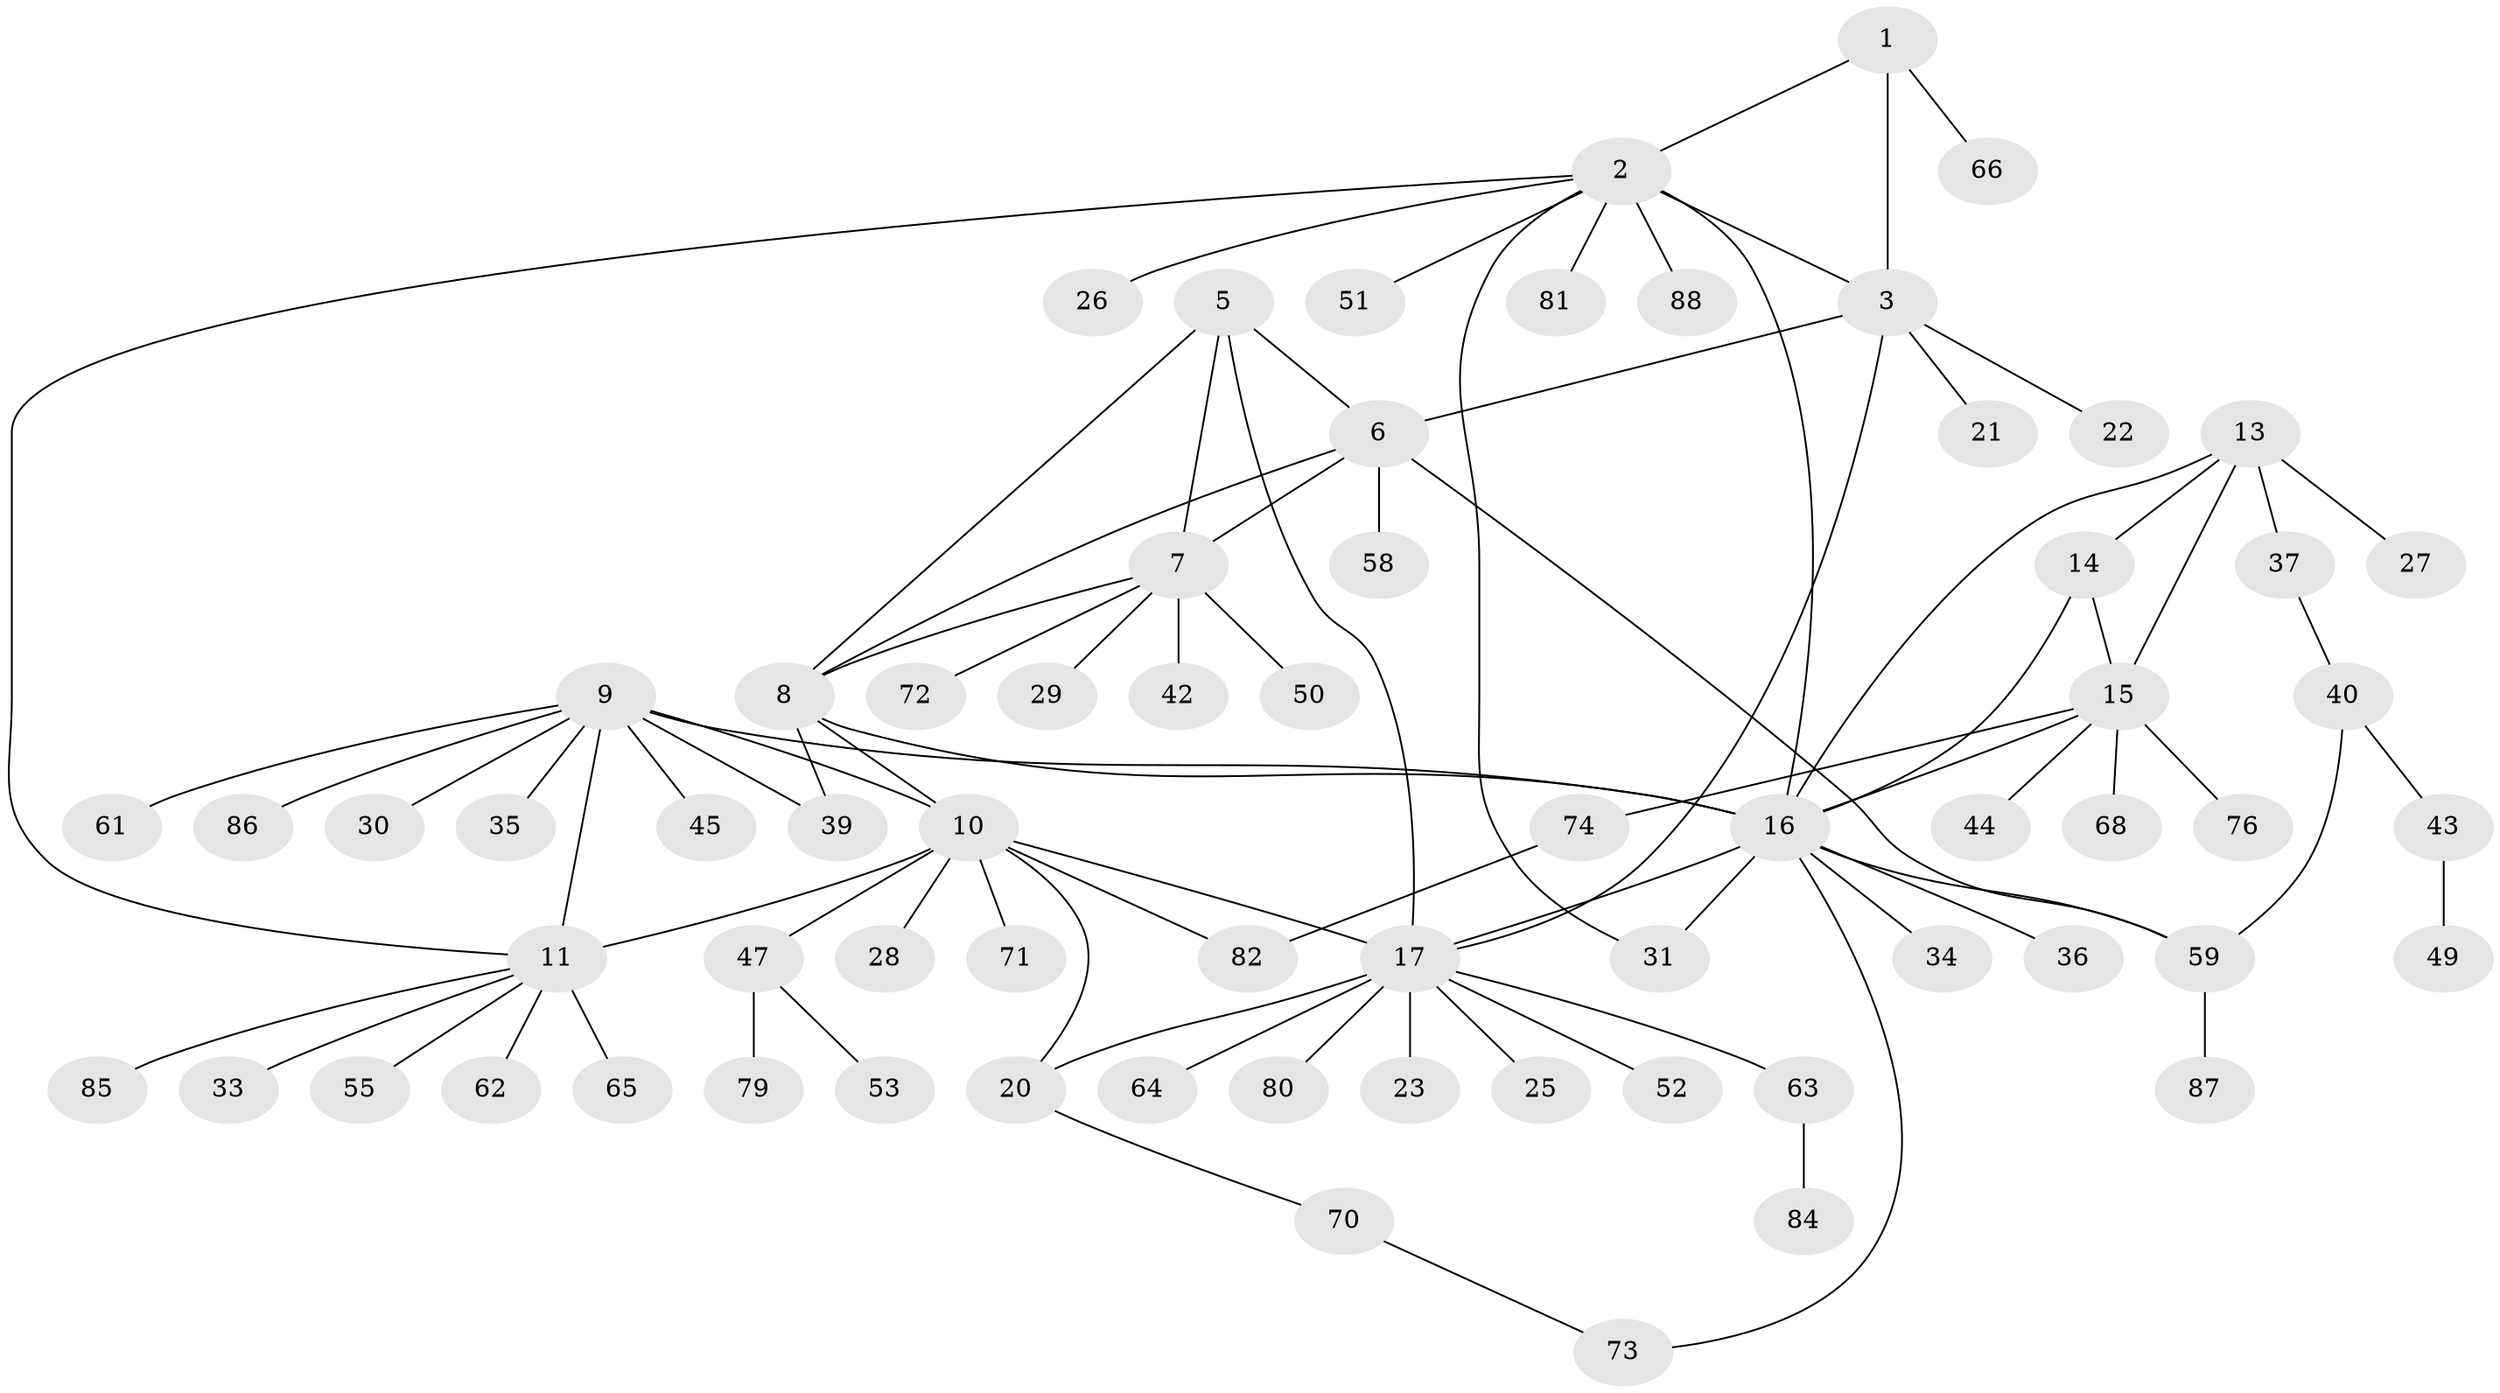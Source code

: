 // Generated by graph-tools (version 1.1) at 2025/52/02/27/25 19:52:20]
// undirected, 68 vertices, 88 edges
graph export_dot {
graph [start="1"]
  node [color=gray90,style=filled];
  1 [super="+77"];
  2 [super="+67"];
  3 [super="+4"];
  5 [super="+56"];
  6 [super="+46"];
  7 [super="+32"];
  8 [super="+60"];
  9 [super="+24"];
  10 [super="+19"];
  11 [super="+12"];
  13 [super="+78"];
  14;
  15 [super="+54"];
  16 [super="+38"];
  17 [super="+18"];
  20 [super="+69"];
  21;
  22 [super="+48"];
  23;
  25;
  26;
  27;
  28;
  29;
  30;
  31;
  33;
  34;
  35 [super="+41"];
  36;
  37;
  39;
  40 [super="+83"];
  42;
  43;
  44;
  45;
  47;
  49;
  50;
  51;
  52;
  53 [super="+57"];
  55;
  58;
  59 [super="+75"];
  61;
  62;
  63 [super="+89"];
  64;
  65;
  66;
  68;
  70;
  71;
  72;
  73;
  74;
  76;
  79;
  80;
  81;
  82;
  84;
  85;
  86;
  87;
  88;
  1 -- 2;
  1 -- 3 [weight=2];
  1 -- 66;
  2 -- 3 [weight=2];
  2 -- 11;
  2 -- 16;
  2 -- 26;
  2 -- 31;
  2 -- 51;
  2 -- 81;
  2 -- 88;
  3 -- 6;
  3 -- 17;
  3 -- 21;
  3 -- 22;
  5 -- 6;
  5 -- 7;
  5 -- 8;
  5 -- 17;
  6 -- 7;
  6 -- 8;
  6 -- 58;
  6 -- 59;
  7 -- 8;
  7 -- 29;
  7 -- 50;
  7 -- 72;
  7 -- 42;
  8 -- 10;
  8 -- 16;
  8 -- 39;
  9 -- 10;
  9 -- 11 [weight=2];
  9 -- 16;
  9 -- 30;
  9 -- 39;
  9 -- 45;
  9 -- 61;
  9 -- 35;
  9 -- 86;
  10 -- 11 [weight=2];
  10 -- 28;
  10 -- 71;
  10 -- 17 [weight=2];
  10 -- 82;
  10 -- 20;
  10 -- 47;
  11 -- 55;
  11 -- 65;
  11 -- 33;
  11 -- 85;
  11 -- 62;
  13 -- 14;
  13 -- 15;
  13 -- 16;
  13 -- 27;
  13 -- 37;
  14 -- 15;
  14 -- 16;
  15 -- 16;
  15 -- 44;
  15 -- 68;
  15 -- 74;
  15 -- 76;
  16 -- 34;
  16 -- 36;
  16 -- 59;
  16 -- 73;
  16 -- 17;
  16 -- 31;
  17 -- 20 [weight=2];
  17 -- 25;
  17 -- 52;
  17 -- 64;
  17 -- 80;
  17 -- 23;
  17 -- 63;
  20 -- 70;
  37 -- 40;
  40 -- 43;
  40 -- 59;
  43 -- 49;
  47 -- 53;
  47 -- 79;
  59 -- 87;
  63 -- 84;
  70 -- 73;
  74 -- 82;
}

